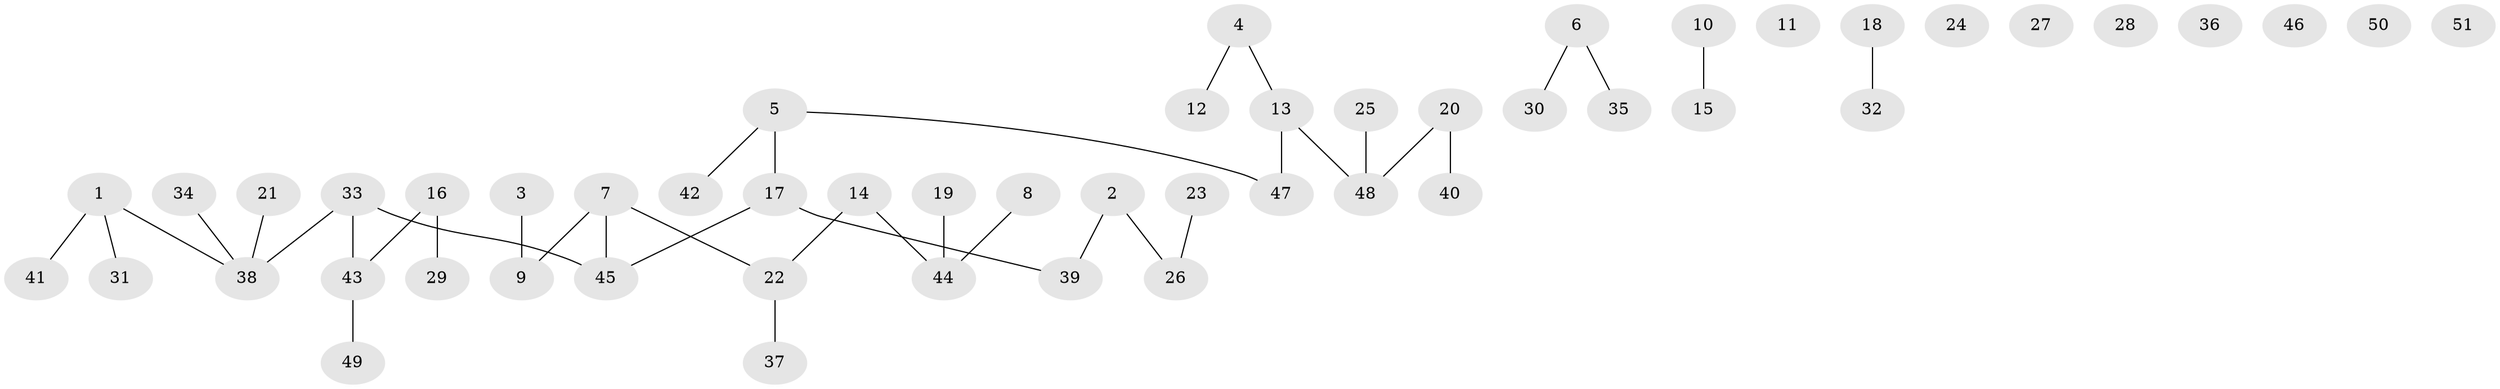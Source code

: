 // coarse degree distribution, {3: 0.17391304347826086, 1: 0.43478260869565216, 2: 0.34782608695652173, 4: 0.043478260869565216}
// Generated by graph-tools (version 1.1) at 2025/35/03/04/25 23:35:54]
// undirected, 51 vertices, 39 edges
graph export_dot {
  node [color=gray90,style=filled];
  1;
  2;
  3;
  4;
  5;
  6;
  7;
  8;
  9;
  10;
  11;
  12;
  13;
  14;
  15;
  16;
  17;
  18;
  19;
  20;
  21;
  22;
  23;
  24;
  25;
  26;
  27;
  28;
  29;
  30;
  31;
  32;
  33;
  34;
  35;
  36;
  37;
  38;
  39;
  40;
  41;
  42;
  43;
  44;
  45;
  46;
  47;
  48;
  49;
  50;
  51;
  1 -- 31;
  1 -- 38;
  1 -- 41;
  2 -- 26;
  2 -- 39;
  3 -- 9;
  4 -- 12;
  4 -- 13;
  5 -- 17;
  5 -- 42;
  5 -- 47;
  6 -- 30;
  6 -- 35;
  7 -- 9;
  7 -- 22;
  7 -- 45;
  8 -- 44;
  10 -- 15;
  13 -- 47;
  13 -- 48;
  14 -- 22;
  14 -- 44;
  16 -- 29;
  16 -- 43;
  17 -- 39;
  17 -- 45;
  18 -- 32;
  19 -- 44;
  20 -- 40;
  20 -- 48;
  21 -- 38;
  22 -- 37;
  23 -- 26;
  25 -- 48;
  33 -- 38;
  33 -- 43;
  33 -- 45;
  34 -- 38;
  43 -- 49;
}
